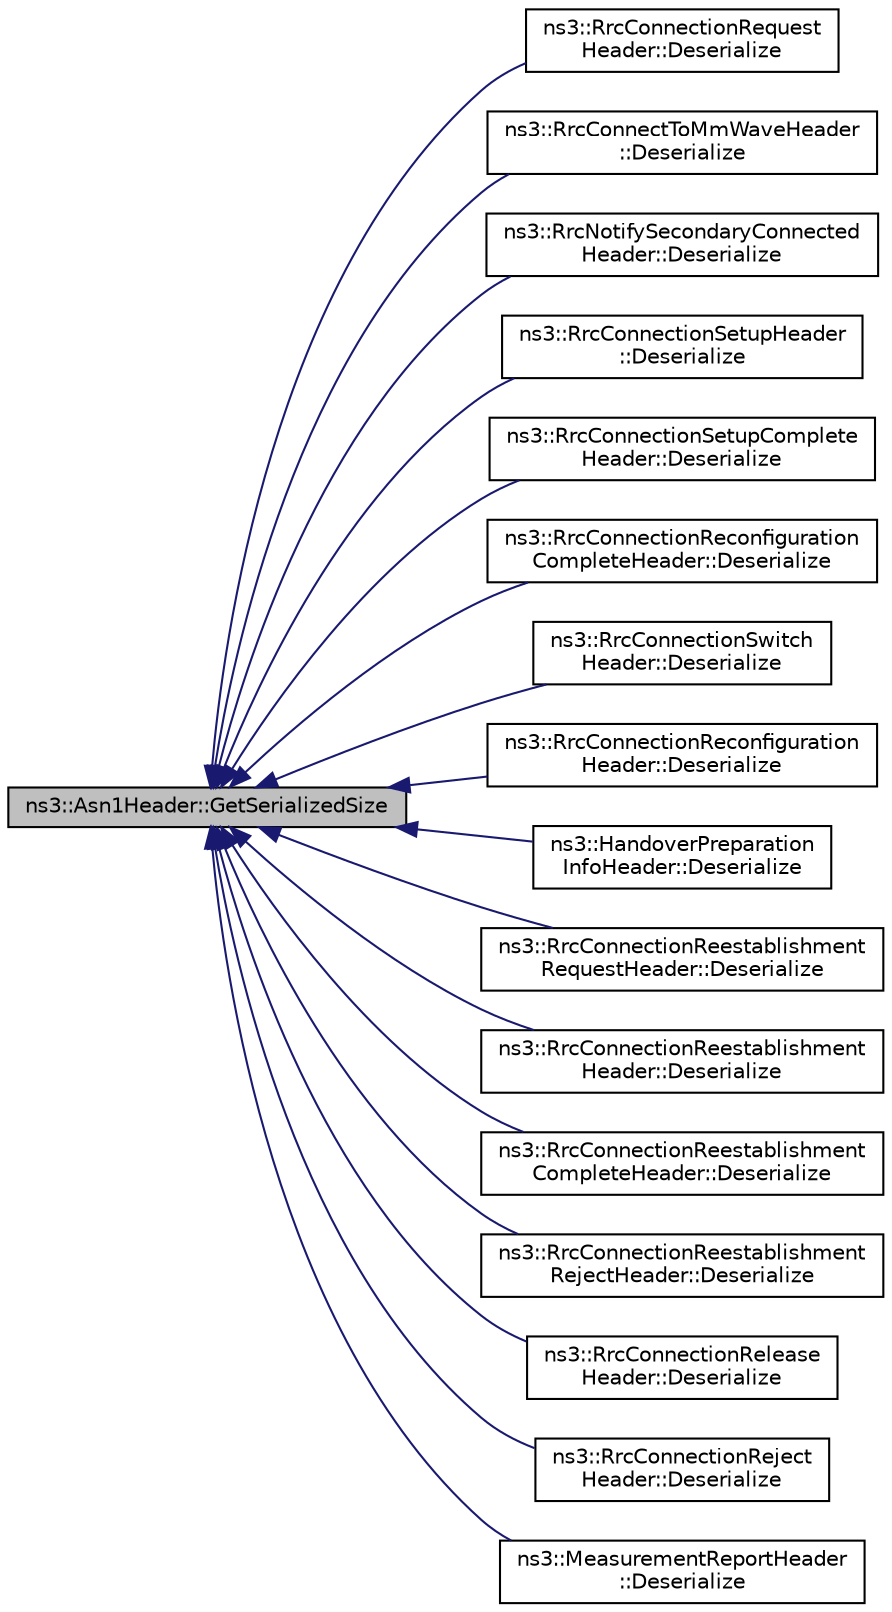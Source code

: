 digraph "ns3::Asn1Header::GetSerializedSize"
{
  edge [fontname="Helvetica",fontsize="10",labelfontname="Helvetica",labelfontsize="10"];
  node [fontname="Helvetica",fontsize="10",shape=record];
  rankdir="LR";
  Node1 [label="ns3::Asn1Header::GetSerializedSize",height=0.2,width=0.4,color="black", fillcolor="grey75", style="filled", fontcolor="black"];
  Node1 -> Node2 [dir="back",color="midnightblue",fontsize="10",style="solid"];
  Node2 [label="ns3::RrcConnectionRequest\lHeader::Deserialize",height=0.2,width=0.4,color="black", fillcolor="white", style="filled",URL="$d2/dc4/classns3_1_1RrcConnectionRequestHeader.html#a6362799c63372977477e5a98013c8877"];
  Node1 -> Node3 [dir="back",color="midnightblue",fontsize="10",style="solid"];
  Node3 [label="ns3::RrcConnectToMmWaveHeader\l::Deserialize",height=0.2,width=0.4,color="black", fillcolor="white", style="filled",URL="$da/dfb/classns3_1_1RrcConnectToMmWaveHeader.html#a5d6bf13a33fb54a0d8c6338c1748b191"];
  Node1 -> Node4 [dir="back",color="midnightblue",fontsize="10",style="solid"];
  Node4 [label="ns3::RrcNotifySecondaryConnected\lHeader::Deserialize",height=0.2,width=0.4,color="black", fillcolor="white", style="filled",URL="$d2/df9/classns3_1_1RrcNotifySecondaryConnectedHeader.html#ae943b583ad31a87771f9b3e2f9309c80"];
  Node1 -> Node5 [dir="back",color="midnightblue",fontsize="10",style="solid"];
  Node5 [label="ns3::RrcConnectionSetupHeader\l::Deserialize",height=0.2,width=0.4,color="black", fillcolor="white", style="filled",URL="$d3/d9d/classns3_1_1RrcConnectionSetupHeader.html#aa1f32f316948db4cbcca696b25973798"];
  Node1 -> Node6 [dir="back",color="midnightblue",fontsize="10",style="solid"];
  Node6 [label="ns3::RrcConnectionSetupComplete\lHeader::Deserialize",height=0.2,width=0.4,color="black", fillcolor="white", style="filled",URL="$d7/d03/classns3_1_1RrcConnectionSetupCompleteHeader.html#a6af94bc42c6b6de53b39cb78ddd459a8"];
  Node1 -> Node7 [dir="back",color="midnightblue",fontsize="10",style="solid"];
  Node7 [label="ns3::RrcConnectionReconfiguration\lCompleteHeader::Deserialize",height=0.2,width=0.4,color="black", fillcolor="white", style="filled",URL="$da/dec/classns3_1_1RrcConnectionReconfigurationCompleteHeader.html#a35f73b45bd52514418568eb28bdb13a6"];
  Node1 -> Node8 [dir="back",color="midnightblue",fontsize="10",style="solid"];
  Node8 [label="ns3::RrcConnectionSwitch\lHeader::Deserialize",height=0.2,width=0.4,color="black", fillcolor="white", style="filled",URL="$dd/d85/classns3_1_1RrcConnectionSwitchHeader.html#a9b27f43e1e87cbeb554ceb0ef818210e"];
  Node1 -> Node9 [dir="back",color="midnightblue",fontsize="10",style="solid"];
  Node9 [label="ns3::RrcConnectionReconfiguration\lHeader::Deserialize",height=0.2,width=0.4,color="black", fillcolor="white", style="filled",URL="$d1/dc0/classns3_1_1RrcConnectionReconfigurationHeader.html#a3de5336b7cbf44d26b57dd17183361be"];
  Node1 -> Node10 [dir="back",color="midnightblue",fontsize="10",style="solid"];
  Node10 [label="ns3::HandoverPreparation\lInfoHeader::Deserialize",height=0.2,width=0.4,color="black", fillcolor="white", style="filled",URL="$d7/de3/classns3_1_1HandoverPreparationInfoHeader.html#aee844b98e550f07ccf59193acd0a5f43"];
  Node1 -> Node11 [dir="back",color="midnightblue",fontsize="10",style="solid"];
  Node11 [label="ns3::RrcConnectionReestablishment\lRequestHeader::Deserialize",height=0.2,width=0.4,color="black", fillcolor="white", style="filled",URL="$d1/d4d/classns3_1_1RrcConnectionReestablishmentRequestHeader.html#a912a20fb879046a7c61a8f5124e6b809"];
  Node1 -> Node12 [dir="back",color="midnightblue",fontsize="10",style="solid"];
  Node12 [label="ns3::RrcConnectionReestablishment\lHeader::Deserialize",height=0.2,width=0.4,color="black", fillcolor="white", style="filled",URL="$d9/dc3/classns3_1_1RrcConnectionReestablishmentHeader.html#abb843777db19cfbf033e8ffcbc539e5d"];
  Node1 -> Node13 [dir="back",color="midnightblue",fontsize="10",style="solid"];
  Node13 [label="ns3::RrcConnectionReestablishment\lCompleteHeader::Deserialize",height=0.2,width=0.4,color="black", fillcolor="white", style="filled",URL="$dc/d47/classns3_1_1RrcConnectionReestablishmentCompleteHeader.html#a21ddb8fee9216464e213aee5b3f91dac"];
  Node1 -> Node14 [dir="back",color="midnightblue",fontsize="10",style="solid"];
  Node14 [label="ns3::RrcConnectionReestablishment\lRejectHeader::Deserialize",height=0.2,width=0.4,color="black", fillcolor="white", style="filled",URL="$d2/d82/classns3_1_1RrcConnectionReestablishmentRejectHeader.html#a660011621e8fcb43c5ea845469a9dedb"];
  Node1 -> Node15 [dir="back",color="midnightblue",fontsize="10",style="solid"];
  Node15 [label="ns3::RrcConnectionRelease\lHeader::Deserialize",height=0.2,width=0.4,color="black", fillcolor="white", style="filled",URL="$d4/dee/classns3_1_1RrcConnectionReleaseHeader.html#ae3b88034e9a622c2c5b4104d9382325b"];
  Node1 -> Node16 [dir="back",color="midnightblue",fontsize="10",style="solid"];
  Node16 [label="ns3::RrcConnectionReject\lHeader::Deserialize",height=0.2,width=0.4,color="black", fillcolor="white", style="filled",URL="$d8/d66/classns3_1_1RrcConnectionRejectHeader.html#aee0fe0a7c91b98ddd6dbd4d9a21aa222"];
  Node1 -> Node17 [dir="back",color="midnightblue",fontsize="10",style="solid"];
  Node17 [label="ns3::MeasurementReportHeader\l::Deserialize",height=0.2,width=0.4,color="black", fillcolor="white", style="filled",URL="$d7/dcd/classns3_1_1MeasurementReportHeader.html#a432b1c3563184d6f9fc0a7e3c75c9eaf"];
}

